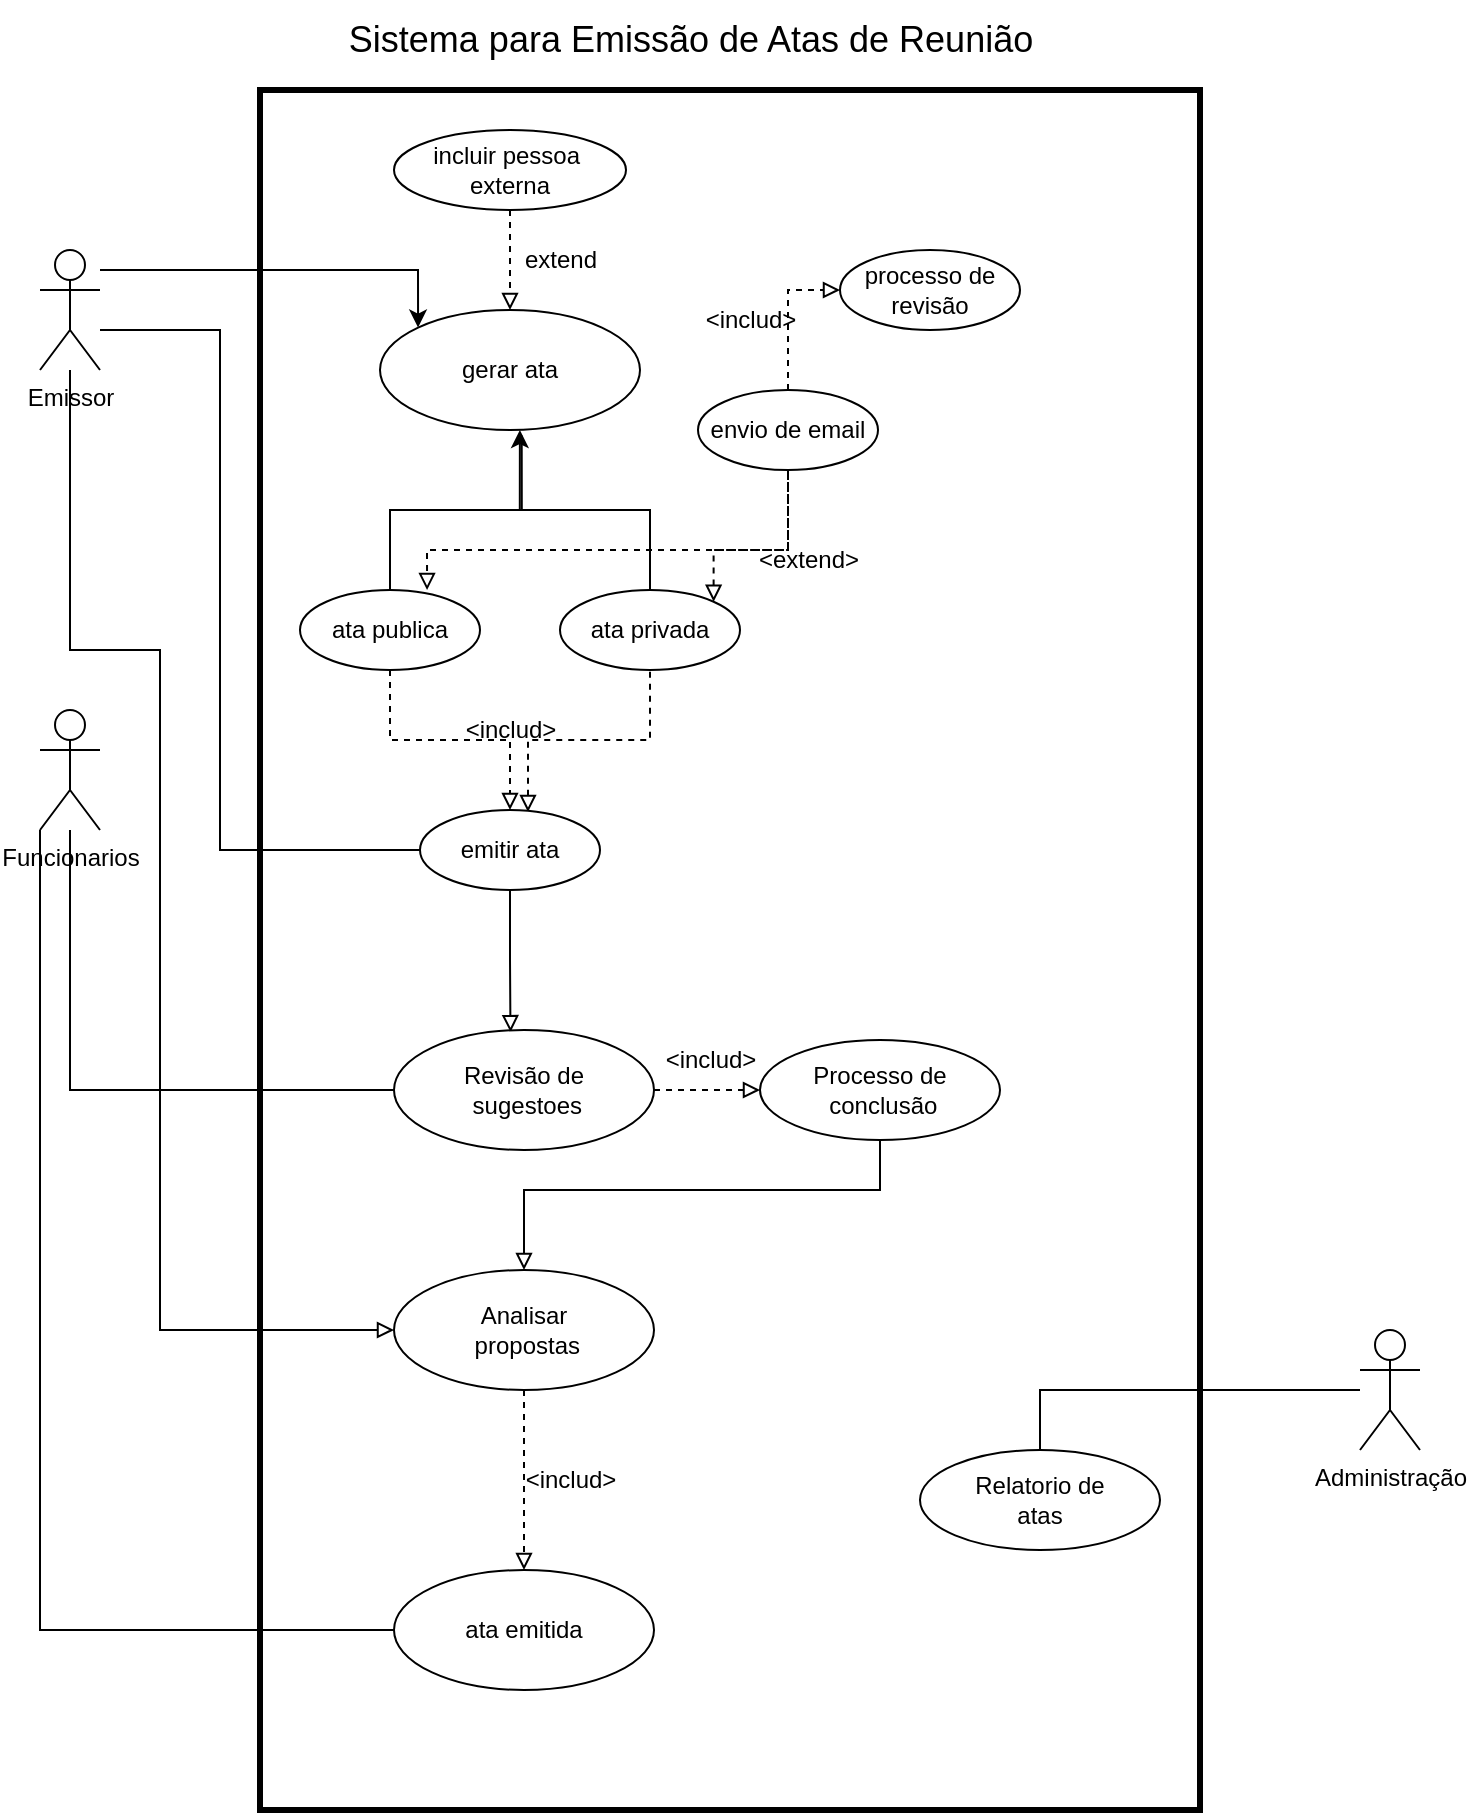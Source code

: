 <mxfile version="20.8.16" type="device"><diagram name="Página-1" id="Yab0gxfu6E-xtgUNfmTs"><mxGraphModel dx="928" dy="1834" grid="1" gridSize="10" guides="1" tooltips="1" connect="1" arrows="1" fold="1" page="1" pageScale="1" pageWidth="827" pageHeight="1169" math="0" shadow="0"><root><mxCell id="0"/><mxCell id="1" parent="0"/><mxCell id="_y8MwIZe9Wd12YTjvMqo-35" style="edgeStyle=orthogonalEdgeStyle;rounded=0;orthogonalLoop=1;jettySize=auto;html=1;entryX=0;entryY=0.5;entryDx=0;entryDy=0;startArrow=none;startFill=0;endArrow=none;endFill=0;" edge="1" parent="1" source="_y8MwIZe9Wd12YTjvMqo-1" target="_y8MwIZe9Wd12YTjvMqo-36"><mxGeometry relative="1" as="geometry"><Array as="points"><mxPoint x="55" y="540"/></Array></mxGeometry></mxCell><mxCell id="_y8MwIZe9Wd12YTjvMqo-47" style="edgeStyle=orthogonalEdgeStyle;rounded=0;orthogonalLoop=1;jettySize=auto;html=1;startArrow=none;startFill=0;endArrow=none;endFill=0;entryX=0;entryY=0.5;entryDx=0;entryDy=0;exitX=0;exitY=1;exitDx=0;exitDy=0;exitPerimeter=0;" edge="1" parent="1" source="_y8MwIZe9Wd12YTjvMqo-1" target="_y8MwIZe9Wd12YTjvMqo-44"><mxGeometry relative="1" as="geometry"><mxPoint x="40" y="550" as="targetPoint"/></mxGeometry></mxCell><mxCell id="_y8MwIZe9Wd12YTjvMqo-1" value="Funcionarios" style="shape=umlActor;verticalLabelPosition=bottom;verticalAlign=top;html=1;outlineConnect=0;" vertex="1" parent="1"><mxGeometry x="40" y="350" width="30" height="60" as="geometry"/></mxCell><mxCell id="_y8MwIZe9Wd12YTjvMqo-4" style="edgeStyle=orthogonalEdgeStyle;rounded=0;orthogonalLoop=1;jettySize=auto;html=1;entryX=0;entryY=0;entryDx=0;entryDy=0;endArrow=classic;endFill=1;" edge="1" parent="1" source="_y8MwIZe9Wd12YTjvMqo-2" target="_y8MwIZe9Wd12YTjvMqo-3"><mxGeometry relative="1" as="geometry"><Array as="points"><mxPoint x="229" y="130"/></Array></mxGeometry></mxCell><mxCell id="_y8MwIZe9Wd12YTjvMqo-14" style="edgeStyle=orthogonalEdgeStyle;rounded=0;orthogonalLoop=1;jettySize=auto;html=1;entryX=0;entryY=0.5;entryDx=0;entryDy=0;startArrow=none;startFill=0;endArrow=none;endFill=0;" edge="1" parent="1" target="_y8MwIZe9Wd12YTjvMqo-11"><mxGeometry relative="1" as="geometry"><mxPoint x="70" y="160" as="sourcePoint"/><Array as="points"><mxPoint x="130" y="160"/><mxPoint x="130" y="420"/></Array></mxGeometry></mxCell><mxCell id="_y8MwIZe9Wd12YTjvMqo-43" style="edgeStyle=orthogonalEdgeStyle;rounded=0;orthogonalLoop=1;jettySize=auto;html=1;entryX=0;entryY=0.5;entryDx=0;entryDy=0;startArrow=none;startFill=0;endArrow=block;endFill=0;" edge="1" parent="1" source="_y8MwIZe9Wd12YTjvMqo-2" target="_y8MwIZe9Wd12YTjvMqo-41"><mxGeometry relative="1" as="geometry"><Array as="points"><mxPoint x="55" y="320"/><mxPoint x="100" y="320"/><mxPoint x="100" y="660"/></Array></mxGeometry></mxCell><mxCell id="_y8MwIZe9Wd12YTjvMqo-2" value="Emissor" style="shape=umlActor;verticalLabelPosition=bottom;verticalAlign=top;html=1;outlineConnect=0;" vertex="1" parent="1"><mxGeometry x="40" y="120" width="30" height="60" as="geometry"/></mxCell><mxCell id="_y8MwIZe9Wd12YTjvMqo-3" value="gerar ata" style="ellipse;whiteSpace=wrap;html=1;" vertex="1" parent="1"><mxGeometry x="210" y="150" width="130" height="60" as="geometry"/></mxCell><mxCell id="_y8MwIZe9Wd12YTjvMqo-8" style="edgeStyle=orthogonalEdgeStyle;rounded=0;orthogonalLoop=1;jettySize=auto;html=1;entryX=0.545;entryY=1.045;entryDx=0;entryDy=0;entryPerimeter=0;endArrow=none;endFill=0;" edge="1" parent="1" source="_y8MwIZe9Wd12YTjvMqo-6" target="_y8MwIZe9Wd12YTjvMqo-3"><mxGeometry relative="1" as="geometry"/></mxCell><mxCell id="_y8MwIZe9Wd12YTjvMqo-28" style="edgeStyle=orthogonalEdgeStyle;rounded=0;orthogonalLoop=1;jettySize=auto;html=1;exitX=0.5;exitY=1;exitDx=0;exitDy=0;dashed=1;startArrow=none;startFill=0;endArrow=block;endFill=0;entryX=0.5;entryY=0;entryDx=0;entryDy=0;" edge="1" parent="1" source="_y8MwIZe9Wd12YTjvMqo-6" target="_y8MwIZe9Wd12YTjvMqo-11"><mxGeometry relative="1" as="geometry"><mxPoint x="280" y="400" as="targetPoint"/></mxGeometry></mxCell><mxCell id="_y8MwIZe9Wd12YTjvMqo-6" value="ata publica" style="ellipse;whiteSpace=wrap;html=1;" vertex="1" parent="1"><mxGeometry x="170" y="290" width="90" height="40" as="geometry"/></mxCell><mxCell id="_y8MwIZe9Wd12YTjvMqo-9" style="edgeStyle=orthogonalEdgeStyle;rounded=0;orthogonalLoop=1;jettySize=auto;html=1;entryX=0.538;entryY=1;entryDx=0;entryDy=0;entryPerimeter=0;endArrow=classic;endFill=1;" edge="1" parent="1" source="_y8MwIZe9Wd12YTjvMqo-7" target="_y8MwIZe9Wd12YTjvMqo-3"><mxGeometry relative="1" as="geometry"/></mxCell><mxCell id="_y8MwIZe9Wd12YTjvMqo-33" style="edgeStyle=orthogonalEdgeStyle;rounded=0;orthogonalLoop=1;jettySize=auto;html=1;dashed=1;startArrow=block;startFill=0;endArrow=none;endFill=0;entryX=0.5;entryY=1;entryDx=0;entryDy=0;exitX=1;exitY=0;exitDx=0;exitDy=0;" edge="1" parent="1" source="_y8MwIZe9Wd12YTjvMqo-7" target="_y8MwIZe9Wd12YTjvMqo-22"><mxGeometry relative="1" as="geometry"><mxPoint x="420" y="230" as="targetPoint"/><Array as="points"><mxPoint x="377" y="270"/><mxPoint x="414" y="270"/></Array></mxGeometry></mxCell><mxCell id="_y8MwIZe9Wd12YTjvMqo-7" value="ata privada" style="ellipse;whiteSpace=wrap;html=1;" vertex="1" parent="1"><mxGeometry x="300" y="290" width="90" height="40" as="geometry"/></mxCell><mxCell id="_y8MwIZe9Wd12YTjvMqo-49" style="edgeStyle=orthogonalEdgeStyle;rounded=0;orthogonalLoop=1;jettySize=auto;html=1;entryX=0.5;entryY=0;entryDx=0;entryDy=0;startArrow=none;startFill=0;endArrow=none;endFill=0;" edge="1" parent="1" source="_y8MwIZe9Wd12YTjvMqo-10" target="_y8MwIZe9Wd12YTjvMqo-48"><mxGeometry relative="1" as="geometry"/></mxCell><mxCell id="_y8MwIZe9Wd12YTjvMqo-10" value="Administração" style="shape=umlActor;verticalLabelPosition=bottom;verticalAlign=top;html=1;outlineConnect=0;" vertex="1" parent="1"><mxGeometry x="700" y="660" width="30" height="60" as="geometry"/></mxCell><mxCell id="_y8MwIZe9Wd12YTjvMqo-13" style="edgeStyle=orthogonalEdgeStyle;rounded=0;orthogonalLoop=1;jettySize=auto;html=1;entryX=0.5;entryY=1;entryDx=0;entryDy=0;dashed=1;startArrow=block;startFill=0;endArrow=none;endFill=0;exitX=0.6;exitY=0.025;exitDx=0;exitDy=0;exitPerimeter=0;" edge="1" parent="1" source="_y8MwIZe9Wd12YTjvMqo-11" target="_y8MwIZe9Wd12YTjvMqo-7"><mxGeometry relative="1" as="geometry"/></mxCell><mxCell id="_y8MwIZe9Wd12YTjvMqo-37" style="edgeStyle=orthogonalEdgeStyle;rounded=0;orthogonalLoop=1;jettySize=auto;html=1;entryX=0.448;entryY=0.018;entryDx=0;entryDy=0;entryPerimeter=0;startArrow=none;startFill=0;endArrow=block;endFill=0;" edge="1" parent="1" source="_y8MwIZe9Wd12YTjvMqo-11" target="_y8MwIZe9Wd12YTjvMqo-36"><mxGeometry relative="1" as="geometry"/></mxCell><mxCell id="_y8MwIZe9Wd12YTjvMqo-11" value="emitir ata" style="ellipse;whiteSpace=wrap;html=1;" vertex="1" parent="1"><mxGeometry x="230" y="400" width="90" height="40" as="geometry"/></mxCell><mxCell id="_y8MwIZe9Wd12YTjvMqo-15" value="&amp;lt;includ&amp;gt;" style="text;html=1;align=center;verticalAlign=middle;resizable=0;points=[];autosize=1;strokeColor=none;fillColor=none;" vertex="1" parent="1"><mxGeometry x="240" y="345" width="70" height="30" as="geometry"/></mxCell><mxCell id="_y8MwIZe9Wd12YTjvMqo-17" style="edgeStyle=orthogonalEdgeStyle;rounded=0;orthogonalLoop=1;jettySize=auto;html=1;exitX=0.5;exitY=1;exitDx=0;exitDy=0;entryX=0.5;entryY=0;entryDx=0;entryDy=0;startArrow=none;startFill=0;endArrow=block;endFill=0;dashed=1;" edge="1" parent="1" source="_y8MwIZe9Wd12YTjvMqo-16" target="_y8MwIZe9Wd12YTjvMqo-3"><mxGeometry relative="1" as="geometry"/></mxCell><mxCell id="_y8MwIZe9Wd12YTjvMqo-16" value="incluir pessoa&amp;nbsp;&lt;br&gt;externa" style="ellipse;whiteSpace=wrap;html=1;" vertex="1" parent="1"><mxGeometry x="217" y="60" width="116" height="40" as="geometry"/></mxCell><mxCell id="_y8MwIZe9Wd12YTjvMqo-18" value="extend" style="text;html=1;align=center;verticalAlign=middle;resizable=0;points=[];autosize=1;strokeColor=none;fillColor=none;" vertex="1" parent="1"><mxGeometry x="270" y="110" width="60" height="30" as="geometry"/></mxCell><mxCell id="_y8MwIZe9Wd12YTjvMqo-19" value="processo de revisão" style="ellipse;whiteSpace=wrap;html=1;" vertex="1" parent="1"><mxGeometry x="440" y="120" width="90" height="40" as="geometry"/></mxCell><mxCell id="_y8MwIZe9Wd12YTjvMqo-23" style="edgeStyle=orthogonalEdgeStyle;rounded=0;orthogonalLoop=1;jettySize=auto;html=1;entryX=0.706;entryY=0.001;entryDx=0;entryDy=0;dashed=1;startArrow=none;startFill=0;endArrow=block;endFill=0;entryPerimeter=0;" edge="1" parent="1" source="_y8MwIZe9Wd12YTjvMqo-22" target="_y8MwIZe9Wd12YTjvMqo-6"><mxGeometry relative="1" as="geometry"><Array as="points"><mxPoint x="414" y="270"/><mxPoint x="234" y="270"/></Array></mxGeometry></mxCell><mxCell id="_y8MwIZe9Wd12YTjvMqo-31" style="edgeStyle=orthogonalEdgeStyle;rounded=0;orthogonalLoop=1;jettySize=auto;html=1;entryX=0;entryY=0.5;entryDx=0;entryDy=0;dashed=1;startArrow=none;startFill=0;endArrow=block;endFill=0;" edge="1" parent="1" source="_y8MwIZe9Wd12YTjvMqo-22" target="_y8MwIZe9Wd12YTjvMqo-19"><mxGeometry relative="1" as="geometry"/></mxCell><mxCell id="_y8MwIZe9Wd12YTjvMqo-22" value="envio de email" style="ellipse;whiteSpace=wrap;html=1;" vertex="1" parent="1"><mxGeometry x="369" y="190" width="90" height="40" as="geometry"/></mxCell><mxCell id="_y8MwIZe9Wd12YTjvMqo-24" value="&amp;lt;extend&amp;gt;" style="text;html=1;align=center;verticalAlign=middle;resizable=0;points=[];autosize=1;strokeColor=none;fillColor=none;" vertex="1" parent="1"><mxGeometry x="389" y="260" width="70" height="30" as="geometry"/></mxCell><mxCell id="_y8MwIZe9Wd12YTjvMqo-26" value="&amp;lt;includ&amp;gt;" style="text;html=1;align=center;verticalAlign=middle;resizable=0;points=[];autosize=1;strokeColor=none;fillColor=none;" vertex="1" parent="1"><mxGeometry x="360" y="140" width="70" height="30" as="geometry"/></mxCell><mxCell id="_y8MwIZe9Wd12YTjvMqo-39" style="edgeStyle=orthogonalEdgeStyle;rounded=0;orthogonalLoop=1;jettySize=auto;html=1;entryX=0;entryY=0.5;entryDx=0;entryDy=0;startArrow=none;startFill=0;endArrow=block;endFill=0;dashed=1;" edge="1" parent="1" source="_y8MwIZe9Wd12YTjvMqo-36" target="_y8MwIZe9Wd12YTjvMqo-38"><mxGeometry relative="1" as="geometry"/></mxCell><mxCell id="_y8MwIZe9Wd12YTjvMqo-36" value="Revisão de&lt;br&gt;&amp;nbsp;sugestoes" style="ellipse;whiteSpace=wrap;html=1;" vertex="1" parent="1"><mxGeometry x="217" y="510" width="130" height="60" as="geometry"/></mxCell><mxCell id="_y8MwIZe9Wd12YTjvMqo-42" style="edgeStyle=orthogonalEdgeStyle;rounded=0;orthogonalLoop=1;jettySize=auto;html=1;entryX=0.5;entryY=0;entryDx=0;entryDy=0;startArrow=none;startFill=0;endArrow=block;endFill=0;" edge="1" parent="1" source="_y8MwIZe9Wd12YTjvMqo-38" target="_y8MwIZe9Wd12YTjvMqo-41"><mxGeometry relative="1" as="geometry"><Array as="points"><mxPoint x="460" y="590"/><mxPoint x="282" y="590"/></Array></mxGeometry></mxCell><mxCell id="_y8MwIZe9Wd12YTjvMqo-38" value="Processo de&lt;br&gt;&amp;nbsp;conclusão" style="ellipse;whiteSpace=wrap;html=1;" vertex="1" parent="1"><mxGeometry x="400" y="515" width="120" height="50" as="geometry"/></mxCell><mxCell id="_y8MwIZe9Wd12YTjvMqo-40" value="&amp;lt;includ&amp;gt;" style="text;html=1;align=center;verticalAlign=middle;resizable=0;points=[];autosize=1;strokeColor=none;fillColor=none;" vertex="1" parent="1"><mxGeometry x="340" y="510" width="70" height="30" as="geometry"/></mxCell><mxCell id="_y8MwIZe9Wd12YTjvMqo-45" style="edgeStyle=orthogonalEdgeStyle;rounded=0;orthogonalLoop=1;jettySize=auto;html=1;startArrow=none;startFill=0;endArrow=block;endFill=0;dashed=1;" edge="1" parent="1" source="_y8MwIZe9Wd12YTjvMqo-41" target="_y8MwIZe9Wd12YTjvMqo-44"><mxGeometry relative="1" as="geometry"/></mxCell><mxCell id="_y8MwIZe9Wd12YTjvMqo-41" value="Analisar&lt;br&gt;&amp;nbsp;propostas" style="ellipse;whiteSpace=wrap;html=1;" vertex="1" parent="1"><mxGeometry x="217" y="630" width="130" height="60" as="geometry"/></mxCell><mxCell id="_y8MwIZe9Wd12YTjvMqo-44" value="ata emitida" style="ellipse;whiteSpace=wrap;html=1;" vertex="1" parent="1"><mxGeometry x="217" y="780" width="130" height="60" as="geometry"/></mxCell><mxCell id="_y8MwIZe9Wd12YTjvMqo-46" value="&amp;lt;includ&amp;gt;" style="text;html=1;align=center;verticalAlign=middle;resizable=0;points=[];autosize=1;strokeColor=none;fillColor=none;" vertex="1" parent="1"><mxGeometry x="270" y="720" width="70" height="30" as="geometry"/></mxCell><mxCell id="_y8MwIZe9Wd12YTjvMqo-48" value="Relatorio de&lt;br&gt;atas" style="ellipse;whiteSpace=wrap;html=1;" vertex="1" parent="1"><mxGeometry x="480" y="720" width="120" height="50" as="geometry"/></mxCell><mxCell id="_y8MwIZe9Wd12YTjvMqo-50" value="" style="rounded=0;whiteSpace=wrap;html=1;gradientColor=none;fillColor=none;strokeWidth=3;" vertex="1" parent="1"><mxGeometry x="150" y="40" width="470" height="860" as="geometry"/></mxCell><mxCell id="_y8MwIZe9Wd12YTjvMqo-51" value="&lt;font style=&quot;font-size: 18px;&quot;&gt;Sistema para Emissão de Atas de Reunião&lt;/font&gt;" style="text;html=1;align=center;verticalAlign=middle;resizable=0;points=[];autosize=1;strokeColor=none;fillColor=none;" vertex="1" parent="1"><mxGeometry x="180" y="-5" width="370" height="40" as="geometry"/></mxCell></root></mxGraphModel></diagram></mxfile>